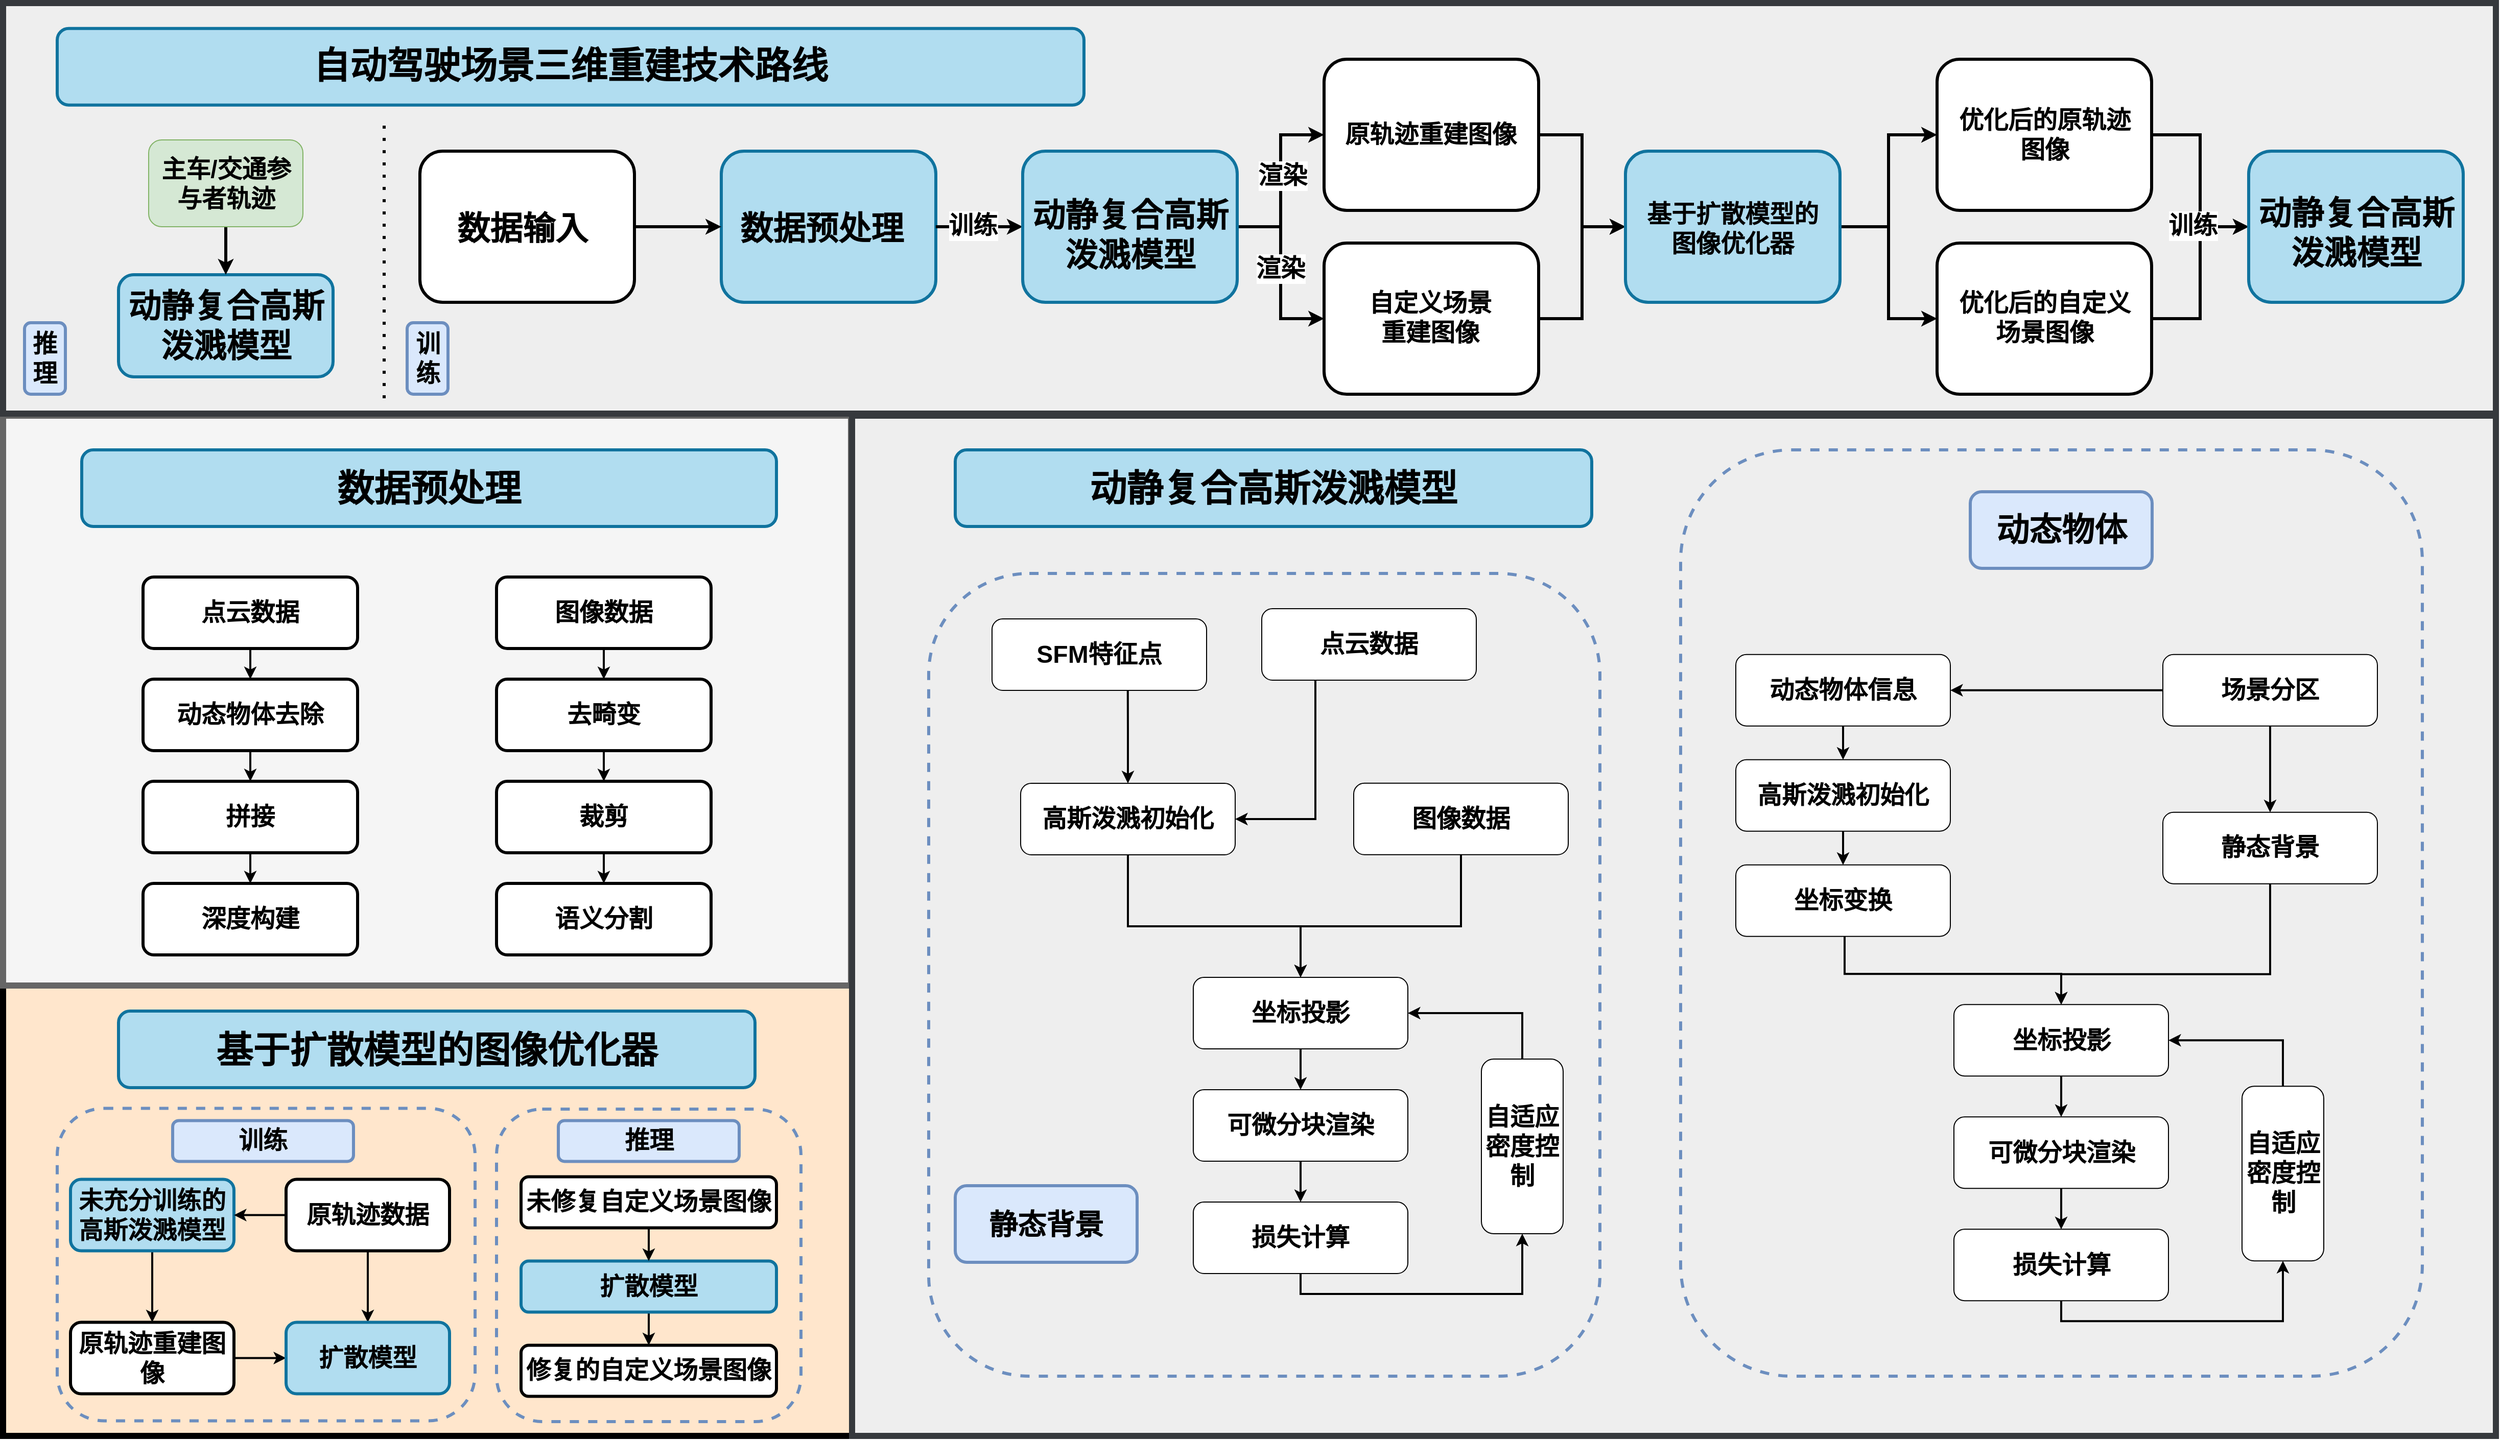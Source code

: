 <mxfile version="26.0.16">
  <diagram name="第 1 页" id="Xw6rSXqYWjJLBf-4GOQ9">
    <mxGraphModel dx="-92" dy="-880" grid="0" gridSize="10" guides="1" tooltips="1" connect="1" arrows="1" fold="1" page="0" pageScale="1" pageWidth="827" pageHeight="1169" math="0" shadow="0">
      <root>
        <mxCell id="0" />
        <mxCell id="1" parent="0" />
        <mxCell id="uPGUbWCWbxHXjb9-QN-7-1" value="" style="rounded=0;whiteSpace=wrap;html=1;strokeWidth=6;fillColor=#ffe6cc;strokeColor=#000000;" vertex="1" parent="1">
          <mxGeometry x="4168" y="4197" width="831" height="441" as="geometry" />
        </mxCell>
        <mxCell id="uPGUbWCWbxHXjb9-QN-7-2" value="" style="rounded=1;whiteSpace=wrap;html=1;dashed=1;strokeWidth=3;fillColor=none;strokeColor=#6c8ebf;" vertex="1" parent="1">
          <mxGeometry x="4651" y="4317.99" width="298" height="306" as="geometry" />
        </mxCell>
        <mxCell id="uPGUbWCWbxHXjb9-QN-7-3" value="" style="rounded=1;whiteSpace=wrap;html=1;dashed=1;strokeWidth=3;fillColor=none;strokeColor=#6c8ebf;" vertex="1" parent="1">
          <mxGeometry x="4221" y="4317.24" width="409" height="306" as="geometry" />
        </mxCell>
        <mxCell id="uPGUbWCWbxHXjb9-QN-7-4" value="" style="rounded=0;whiteSpace=wrap;html=1;strokeWidth=6;fillColor=#f5f5f5;fontColor=#333333;strokeColor=#666666;" vertex="1" parent="1">
          <mxGeometry x="4168" y="3639" width="830" height="558" as="geometry" />
        </mxCell>
        <mxCell id="uPGUbWCWbxHXjb9-QN-7-5" value="" style="rounded=0;whiteSpace=wrap;html=1;fillColor=#eeeeee;strokeColor=#36393d;strokeWidth=6;" vertex="1" parent="1">
          <mxGeometry x="4168" y="3235" width="2440" height="402" as="geometry" />
        </mxCell>
        <mxCell id="uPGUbWCWbxHXjb9-QN-7-6" value="" style="rounded=1;whiteSpace=wrap;html=1;strokeWidth=3;fillColor=#b1ddf0;strokeColor=#10739e;" vertex="1" parent="1">
          <mxGeometry x="4871" y="3380" width="210" height="148" as="geometry" />
        </mxCell>
        <mxCell id="uPGUbWCWbxHXjb9-QN-7-7" value="" style="rounded=0;whiteSpace=wrap;html=1;fillColor=#eeeeee;strokeColor=#36393d;strokeWidth=6;glass=0;shadow=0;" vertex="1" parent="1">
          <mxGeometry x="4999" y="3639" width="1609" height="999" as="geometry" />
        </mxCell>
        <mxCell id="uPGUbWCWbxHXjb9-QN-7-8" value="" style="rounded=1;whiteSpace=wrap;html=1;dashed=1;strokeWidth=3;fillColor=none;strokeColor=#6c8ebf;" vertex="1" parent="1">
          <mxGeometry x="5074" y="3793.5" width="657" height="786" as="geometry" />
        </mxCell>
        <mxCell id="uPGUbWCWbxHXjb9-QN-7-9" value="" style="rounded=1;whiteSpace=wrap;html=1;dashed=1;strokeWidth=3;fillColor=none;strokeColor=#6c8ebf;" vertex="1" parent="1">
          <mxGeometry x="5810" y="3672.5" width="726" height="907" as="geometry" />
        </mxCell>
        <mxCell id="uPGUbWCWbxHXjb9-QN-7-10" style="edgeStyle=orthogonalEdgeStyle;rounded=0;orthogonalLoop=1;jettySize=auto;html=1;exitX=0.5;exitY=1;exitDx=0;exitDy=0;entryX=0.5;entryY=0;entryDx=0;entryDy=0;strokeWidth=2;" edge="1" parent="1" source="uPGUbWCWbxHXjb9-QN-7-11" target="uPGUbWCWbxHXjb9-QN-7-13">
          <mxGeometry relative="1" as="geometry">
            <Array as="points">
              <mxPoint x="5269" y="4139" />
              <mxPoint x="5438" y="4139" />
            </Array>
          </mxGeometry>
        </mxCell>
        <mxCell id="uPGUbWCWbxHXjb9-QN-7-11" value="&lt;font style=&quot;font-size: 24px;&quot;&gt;&lt;b style=&quot;&quot;&gt;高斯泼溅初始化&lt;/b&gt;&lt;/font&gt;" style="rounded=1;whiteSpace=wrap;html=1;" vertex="1" parent="1">
          <mxGeometry x="5164" y="3999" width="210" height="70" as="geometry" />
        </mxCell>
        <mxCell id="uPGUbWCWbxHXjb9-QN-7-12" style="edgeStyle=orthogonalEdgeStyle;rounded=0;orthogonalLoop=1;jettySize=auto;html=1;exitX=0.5;exitY=1;exitDx=0;exitDy=0;entryX=0.5;entryY=0;entryDx=0;entryDy=0;strokeWidth=2;" edge="1" parent="1" source="uPGUbWCWbxHXjb9-QN-7-13" target="uPGUbWCWbxHXjb9-QN-7-15">
          <mxGeometry relative="1" as="geometry" />
        </mxCell>
        <mxCell id="uPGUbWCWbxHXjb9-QN-7-13" value="&lt;font style=&quot;font-size: 24px;&quot;&gt;&lt;b style=&quot;&quot;&gt;坐标投影&lt;/b&gt;&lt;/font&gt;" style="rounded=1;whiteSpace=wrap;html=1;" vertex="1" parent="1">
          <mxGeometry x="5333" y="4189" width="210" height="70" as="geometry" />
        </mxCell>
        <mxCell id="uPGUbWCWbxHXjb9-QN-7-14" style="edgeStyle=orthogonalEdgeStyle;rounded=0;orthogonalLoop=1;jettySize=auto;html=1;exitX=0.5;exitY=1;exitDx=0;exitDy=0;entryX=0.5;entryY=0;entryDx=0;entryDy=0;strokeWidth=2;" edge="1" parent="1" source="uPGUbWCWbxHXjb9-QN-7-15" target="uPGUbWCWbxHXjb9-QN-7-17">
          <mxGeometry relative="1" as="geometry" />
        </mxCell>
        <mxCell id="uPGUbWCWbxHXjb9-QN-7-15" value="&lt;font style=&quot;font-size: 24px;&quot;&gt;&lt;b style=&quot;&quot;&gt;可微分块渲染&lt;/b&gt;&lt;/font&gt;" style="rounded=1;whiteSpace=wrap;html=1;" vertex="1" parent="1">
          <mxGeometry x="5333" y="4299" width="210" height="70" as="geometry" />
        </mxCell>
        <mxCell id="uPGUbWCWbxHXjb9-QN-7-16" style="edgeStyle=orthogonalEdgeStyle;rounded=0;orthogonalLoop=1;jettySize=auto;html=1;exitX=0.5;exitY=1;exitDx=0;exitDy=0;entryX=0.5;entryY=1;entryDx=0;entryDy=0;strokeWidth=2;" edge="1" parent="1" source="uPGUbWCWbxHXjb9-QN-7-17" target="uPGUbWCWbxHXjb9-QN-7-19">
          <mxGeometry relative="1" as="geometry" />
        </mxCell>
        <mxCell id="uPGUbWCWbxHXjb9-QN-7-17" value="&lt;font style=&quot;font-size: 24px;&quot;&gt;&lt;b style=&quot;&quot;&gt;损失计算&lt;/b&gt;&lt;/font&gt;" style="rounded=1;whiteSpace=wrap;html=1;" vertex="1" parent="1">
          <mxGeometry x="5333" y="4409" width="210" height="70" as="geometry" />
        </mxCell>
        <mxCell id="uPGUbWCWbxHXjb9-QN-7-18" style="edgeStyle=orthogonalEdgeStyle;rounded=0;orthogonalLoop=1;jettySize=auto;html=1;exitX=0.5;exitY=0;exitDx=0;exitDy=0;entryX=1;entryY=0.5;entryDx=0;entryDy=0;strokeWidth=2;" edge="1" parent="1" source="uPGUbWCWbxHXjb9-QN-7-19" target="uPGUbWCWbxHXjb9-QN-7-13">
          <mxGeometry relative="1" as="geometry" />
        </mxCell>
        <mxCell id="uPGUbWCWbxHXjb9-QN-7-19" value="&lt;font style=&quot;font-size: 24px;&quot;&gt;&lt;b style=&quot;&quot;&gt;自适应密度控制&lt;/b&gt;&lt;/font&gt;" style="rounded=1;whiteSpace=wrap;html=1;" vertex="1" parent="1">
          <mxGeometry x="5615" y="4269" width="80" height="171" as="geometry" />
        </mxCell>
        <mxCell id="uPGUbWCWbxHXjb9-QN-7-20" style="edgeStyle=orthogonalEdgeStyle;rounded=0;orthogonalLoop=1;jettySize=auto;html=1;exitX=0.5;exitY=0;exitDx=0;exitDy=0;entryX=0.466;entryY=0.999;entryDx=0;entryDy=0;entryPerimeter=0;startArrow=classic;startFill=1;endArrow=none;endFill=0;strokeWidth=2;" edge="1" parent="1" source="uPGUbWCWbxHXjb9-QN-7-11">
          <mxGeometry relative="1" as="geometry">
            <mxPoint x="5268.848" y="3892.826" as="targetPoint" />
          </mxGeometry>
        </mxCell>
        <mxCell id="uPGUbWCWbxHXjb9-QN-7-21" style="edgeStyle=orthogonalEdgeStyle;rounded=0;orthogonalLoop=1;jettySize=auto;html=1;entryX=0.5;entryY=0;entryDx=0;entryDy=0;strokeWidth=2;exitX=0.5;exitY=1;exitDx=0;exitDy=0;" edge="1" parent="1" source="uPGUbWCWbxHXjb9-QN-7-79" target="uPGUbWCWbxHXjb9-QN-7-27">
          <mxGeometry relative="1" as="geometry">
            <mxPoint x="6377.5" y="4128.41" as="sourcePoint" />
            <Array as="points">
              <mxPoint x="6387" y="4185.86" />
              <mxPoint x="6182" y="4185.86" />
            </Array>
          </mxGeometry>
        </mxCell>
        <mxCell id="uPGUbWCWbxHXjb9-QN-7-22" style="edgeStyle=orthogonalEdgeStyle;rounded=0;orthogonalLoop=1;jettySize=auto;html=1;exitX=0.5;exitY=1;exitDx=0;exitDy=0;entryX=0.5;entryY=0;entryDx=0;entryDy=0;strokeWidth=2;" edge="1" parent="1" source="uPGUbWCWbxHXjb9-QN-7-23" target="uPGUbWCWbxHXjb9-QN-7-25">
          <mxGeometry relative="1" as="geometry" />
        </mxCell>
        <mxCell id="uPGUbWCWbxHXjb9-QN-7-23" value="&lt;font style=&quot;font-size: 24px;&quot;&gt;&lt;b style=&quot;&quot;&gt;高斯泼溅初始化&lt;/b&gt;&lt;/font&gt;" style="rounded=1;whiteSpace=wrap;html=1;" vertex="1" parent="1">
          <mxGeometry x="5864" y="3975.86" width="210" height="70" as="geometry" />
        </mxCell>
        <mxCell id="uPGUbWCWbxHXjb9-QN-7-24" style="edgeStyle=orthogonalEdgeStyle;rounded=0;orthogonalLoop=1;jettySize=auto;html=1;entryX=0.5;entryY=0;entryDx=0;entryDy=0;strokeWidth=2;" edge="1" parent="1" source="uPGUbWCWbxHXjb9-QN-7-25" target="uPGUbWCWbxHXjb9-QN-7-27">
          <mxGeometry relative="1" as="geometry">
            <Array as="points">
              <mxPoint x="5970.5" y="4185.61" />
              <mxPoint x="6182.5" y="4185.61" />
            </Array>
          </mxGeometry>
        </mxCell>
        <mxCell id="uPGUbWCWbxHXjb9-QN-7-25" value="&lt;font style=&quot;font-size: 24px;&quot;&gt;&lt;b style=&quot;&quot;&gt;坐标变换&lt;/b&gt;&lt;/font&gt;" style="rounded=1;whiteSpace=wrap;html=1;" vertex="1" parent="1">
          <mxGeometry x="5864" y="4078.86" width="210" height="70" as="geometry" />
        </mxCell>
        <mxCell id="uPGUbWCWbxHXjb9-QN-7-26" style="edgeStyle=orthogonalEdgeStyle;rounded=0;orthogonalLoop=1;jettySize=auto;html=1;exitX=0.5;exitY=1;exitDx=0;exitDy=0;entryX=0.5;entryY=0;entryDx=0;entryDy=0;strokeWidth=2;" edge="1" parent="1" source="uPGUbWCWbxHXjb9-QN-7-27" target="uPGUbWCWbxHXjb9-QN-7-29">
          <mxGeometry relative="1" as="geometry" />
        </mxCell>
        <mxCell id="uPGUbWCWbxHXjb9-QN-7-27" value="&lt;font style=&quot;font-size: 24px;&quot;&gt;&lt;b style=&quot;&quot;&gt;坐标投影&lt;/b&gt;&lt;/font&gt;" style="rounded=1;whiteSpace=wrap;html=1;" vertex="1" parent="1">
          <mxGeometry x="6077.5" y="4215.61" width="210" height="70" as="geometry" />
        </mxCell>
        <mxCell id="uPGUbWCWbxHXjb9-QN-7-28" style="edgeStyle=orthogonalEdgeStyle;rounded=0;orthogonalLoop=1;jettySize=auto;html=1;exitX=0.5;exitY=1;exitDx=0;exitDy=0;entryX=0.5;entryY=0;entryDx=0;entryDy=0;strokeWidth=2;" edge="1" parent="1" source="uPGUbWCWbxHXjb9-QN-7-29" target="uPGUbWCWbxHXjb9-QN-7-31">
          <mxGeometry relative="1" as="geometry" />
        </mxCell>
        <mxCell id="uPGUbWCWbxHXjb9-QN-7-29" value="&lt;font style=&quot;font-size: 24px;&quot;&gt;&lt;b style=&quot;&quot;&gt;可微分块渲染&lt;/b&gt;&lt;/font&gt;" style="rounded=1;whiteSpace=wrap;html=1;" vertex="1" parent="1">
          <mxGeometry x="6077.5" y="4325.61" width="210" height="70" as="geometry" />
        </mxCell>
        <mxCell id="uPGUbWCWbxHXjb9-QN-7-30" style="edgeStyle=orthogonalEdgeStyle;rounded=0;orthogonalLoop=1;jettySize=auto;html=1;exitX=0.5;exitY=1;exitDx=0;exitDy=0;entryX=0.5;entryY=1;entryDx=0;entryDy=0;strokeWidth=2;" edge="1" parent="1" source="uPGUbWCWbxHXjb9-QN-7-31" target="uPGUbWCWbxHXjb9-QN-7-33">
          <mxGeometry relative="1" as="geometry" />
        </mxCell>
        <mxCell id="uPGUbWCWbxHXjb9-QN-7-31" value="&lt;font style=&quot;font-size: 24px;&quot;&gt;&lt;b style=&quot;&quot;&gt;损失计算&lt;/b&gt;&lt;/font&gt;" style="rounded=1;whiteSpace=wrap;html=1;" vertex="1" parent="1">
          <mxGeometry x="6077.5" y="4435.61" width="210" height="70" as="geometry" />
        </mxCell>
        <mxCell id="uPGUbWCWbxHXjb9-QN-7-32" style="edgeStyle=orthogonalEdgeStyle;rounded=0;orthogonalLoop=1;jettySize=auto;html=1;exitX=0.5;exitY=0;exitDx=0;exitDy=0;entryX=1;entryY=0.5;entryDx=0;entryDy=0;strokeWidth=2;" edge="1" parent="1" source="uPGUbWCWbxHXjb9-QN-7-33" target="uPGUbWCWbxHXjb9-QN-7-27">
          <mxGeometry relative="1" as="geometry" />
        </mxCell>
        <mxCell id="uPGUbWCWbxHXjb9-QN-7-33" value="&lt;font style=&quot;font-size: 24px;&quot;&gt;&lt;b style=&quot;&quot;&gt;自适应密度控制&lt;/b&gt;&lt;/font&gt;" style="rounded=1;whiteSpace=wrap;html=1;" vertex="1" parent="1">
          <mxGeometry x="6359.5" y="4295.61" width="80" height="171" as="geometry" />
        </mxCell>
        <mxCell id="uPGUbWCWbxHXjb9-QN-7-34" value="&lt;font style=&quot;font-size: 32px;&quot;&gt;&lt;b style=&quot;&quot;&gt;动态物体&lt;/b&gt;&lt;/font&gt;" style="text;html=1;align=center;verticalAlign=middle;whiteSpace=wrap;rounded=1;fillColor=#dae8fc;strokeColor=#6c8ebf;strokeWidth=3;" vertex="1" parent="1">
          <mxGeometry x="6093.5" y="3713.5" width="178" height="75" as="geometry" />
        </mxCell>
        <mxCell id="uPGUbWCWbxHXjb9-QN-7-35" value="&lt;b&gt;&lt;font style=&quot;font-size: 36px;&quot;&gt;动静复合高斯泼溅模型&lt;/font&gt;&lt;/b&gt;" style="text;html=1;align=center;verticalAlign=middle;whiteSpace=wrap;rounded=1;fillColor=#b1ddf0;strokeColor=#10739e;strokeWidth=3;" vertex="1" parent="1">
          <mxGeometry x="5100" y="3672.5" width="623" height="75" as="geometry" />
        </mxCell>
        <mxCell id="uPGUbWCWbxHXjb9-QN-7-36" style="edgeStyle=orthogonalEdgeStyle;rounded=0;orthogonalLoop=1;jettySize=auto;html=1;exitX=1;exitY=0.5;exitDx=0;exitDy=0;entryX=0;entryY=0.5;entryDx=0;entryDy=0;strokeWidth=3;fillColor=#b0e3e6;strokeColor=#000000;" edge="1" parent="1" source="uPGUbWCWbxHXjb9-QN-7-6" target="uPGUbWCWbxHXjb9-QN-7-42">
          <mxGeometry relative="1" as="geometry" />
        </mxCell>
        <mxCell id="uPGUbWCWbxHXjb9-QN-7-37" value="训练" style="edgeLabel;html=1;align=center;verticalAlign=middle;resizable=0;points=[];fontSize=24;fontStyle=1" vertex="1" connectable="0" parent="uPGUbWCWbxHXjb9-QN-7-36">
          <mxGeometry x="-0.165" y="1" relative="1" as="geometry">
            <mxPoint as="offset" />
          </mxGeometry>
        </mxCell>
        <mxCell id="uPGUbWCWbxHXjb9-QN-7-38" style="edgeStyle=orthogonalEdgeStyle;rounded=0;orthogonalLoop=1;jettySize=auto;html=1;exitX=1;exitY=0.5;exitDx=0;exitDy=0;entryX=0;entryY=0.5;entryDx=0;entryDy=0;fillColor=#f8cecc;strokeColor=#000000;strokeWidth=3;" edge="1" parent="1" source="uPGUbWCWbxHXjb9-QN-7-42" target="uPGUbWCWbxHXjb9-QN-7-44">
          <mxGeometry relative="1" as="geometry" />
        </mxCell>
        <mxCell id="uPGUbWCWbxHXjb9-QN-7-39" value="渲染" style="edgeLabel;html=1;align=center;verticalAlign=middle;resizable=0;points=[];fontStyle=1;fontSize=24;" vertex="1" connectable="0" parent="uPGUbWCWbxHXjb9-QN-7-38">
          <mxGeometry x="0.046" y="-1" relative="1" as="geometry">
            <mxPoint y="-1" as="offset" />
          </mxGeometry>
        </mxCell>
        <mxCell id="uPGUbWCWbxHXjb9-QN-7-40" style="edgeStyle=orthogonalEdgeStyle;rounded=0;orthogonalLoop=1;jettySize=auto;html=1;exitX=1;exitY=0.5;exitDx=0;exitDy=0;entryX=0;entryY=0.5;entryDx=0;entryDy=0;strokeWidth=3;fillColor=#f8cecc;strokeColor=#000000;" edge="1" parent="1" source="uPGUbWCWbxHXjb9-QN-7-42" target="uPGUbWCWbxHXjb9-QN-7-46">
          <mxGeometry relative="1" as="geometry" />
        </mxCell>
        <mxCell id="uPGUbWCWbxHXjb9-QN-7-41" value="&lt;b&gt;&lt;font style=&quot;font-size: 24px;&quot;&gt;渲染&lt;/font&gt;&lt;/b&gt;" style="edgeLabel;html=1;align=center;verticalAlign=middle;resizable=0;points=[];" vertex="1" connectable="0" parent="uPGUbWCWbxHXjb9-QN-7-40">
          <mxGeometry x="-0.049" y="-1" relative="1" as="geometry">
            <mxPoint as="offset" />
          </mxGeometry>
        </mxCell>
        <mxCell id="uPGUbWCWbxHXjb9-QN-7-42" value="" style="rounded=1;whiteSpace=wrap;html=1;strokeWidth=3;fillColor=#b1ddf0;strokeColor=#10739e;" vertex="1" parent="1">
          <mxGeometry x="5166" y="3380" width="210" height="148" as="geometry" />
        </mxCell>
        <mxCell id="uPGUbWCWbxHXjb9-QN-7-43" style="edgeStyle=orthogonalEdgeStyle;rounded=0;orthogonalLoop=1;jettySize=auto;html=1;exitX=1;exitY=0.5;exitDx=0;exitDy=0;entryX=0;entryY=0.5;entryDx=0;entryDy=0;strokeWidth=3;fillColor=#e1d5e7;strokeColor=#000000;" edge="1" parent="1" source="uPGUbWCWbxHXjb9-QN-7-44" target="uPGUbWCWbxHXjb9-QN-7-49">
          <mxGeometry relative="1" as="geometry" />
        </mxCell>
        <mxCell id="uPGUbWCWbxHXjb9-QN-7-44" value="" style="rounded=1;whiteSpace=wrap;html=1;strokeWidth=3;" vertex="1" parent="1">
          <mxGeometry x="5461" y="3290" width="210" height="148" as="geometry" />
        </mxCell>
        <mxCell id="uPGUbWCWbxHXjb9-QN-7-45" style="edgeStyle=orthogonalEdgeStyle;rounded=0;orthogonalLoop=1;jettySize=auto;html=1;exitX=1;exitY=0.5;exitDx=0;exitDy=0;entryX=0;entryY=0.5;entryDx=0;entryDy=0;strokeWidth=3;fillColor=#e1d5e7;strokeColor=#000000;" edge="1" parent="1" source="uPGUbWCWbxHXjb9-QN-7-46" target="uPGUbWCWbxHXjb9-QN-7-49">
          <mxGeometry relative="1" as="geometry" />
        </mxCell>
        <mxCell id="uPGUbWCWbxHXjb9-QN-7-46" value="" style="rounded=1;whiteSpace=wrap;html=1;strokeWidth=3;" vertex="1" parent="1">
          <mxGeometry x="5461" y="3470" width="210" height="148" as="geometry" />
        </mxCell>
        <mxCell id="uPGUbWCWbxHXjb9-QN-7-47" style="edgeStyle=orthogonalEdgeStyle;rounded=0;orthogonalLoop=1;jettySize=auto;html=1;exitX=1;exitY=0.5;exitDx=0;exitDy=0;entryX=0;entryY=0.5;entryDx=0;entryDy=0;strokeWidth=3;fillColor=#e1d5e7;strokeColor=#000000;" edge="1" parent="1" source="uPGUbWCWbxHXjb9-QN-7-49" target="uPGUbWCWbxHXjb9-QN-7-51">
          <mxGeometry relative="1" as="geometry" />
        </mxCell>
        <mxCell id="uPGUbWCWbxHXjb9-QN-7-48" style="edgeStyle=orthogonalEdgeStyle;rounded=0;orthogonalLoop=1;jettySize=auto;html=1;exitX=1;exitY=0.5;exitDx=0;exitDy=0;entryX=0;entryY=0.5;entryDx=0;entryDy=0;fillColor=#e1d5e7;strokeColor=#000000;strokeWidth=3;" edge="1" parent="1" source="uPGUbWCWbxHXjb9-QN-7-49" target="uPGUbWCWbxHXjb9-QN-7-54">
          <mxGeometry relative="1" as="geometry" />
        </mxCell>
        <mxCell id="uPGUbWCWbxHXjb9-QN-7-49" value="" style="rounded=1;whiteSpace=wrap;html=1;strokeWidth=3;fillColor=#b1ddf0;strokeColor=#10739e;" vertex="1" parent="1">
          <mxGeometry x="5756" y="3380" width="210" height="148" as="geometry" />
        </mxCell>
        <mxCell id="uPGUbWCWbxHXjb9-QN-7-50" style="edgeStyle=orthogonalEdgeStyle;rounded=0;orthogonalLoop=1;jettySize=auto;html=1;exitX=1;exitY=0.5;exitDx=0;exitDy=0;entryX=0;entryY=0.5;entryDx=0;entryDy=0;fillColor=#b0e3e6;strokeColor=#000000;strokeWidth=3;" edge="1" parent="1" source="uPGUbWCWbxHXjb9-QN-7-51" target="uPGUbWCWbxHXjb9-QN-7-55">
          <mxGeometry relative="1" as="geometry" />
        </mxCell>
        <mxCell id="uPGUbWCWbxHXjb9-QN-7-51" value="" style="rounded=1;whiteSpace=wrap;html=1;strokeWidth=3;" vertex="1" parent="1">
          <mxGeometry x="6061" y="3290" width="210" height="148" as="geometry" />
        </mxCell>
        <mxCell id="uPGUbWCWbxHXjb9-QN-7-52" style="edgeStyle=orthogonalEdgeStyle;rounded=0;orthogonalLoop=1;jettySize=auto;html=1;exitX=1;exitY=0.5;exitDx=0;exitDy=0;entryX=0;entryY=0.5;entryDx=0;entryDy=0;strokeWidth=3;fillColor=#b0e3e6;strokeColor=#000000;" edge="1" parent="1" source="uPGUbWCWbxHXjb9-QN-7-54" target="uPGUbWCWbxHXjb9-QN-7-55">
          <mxGeometry relative="1" as="geometry" />
        </mxCell>
        <mxCell id="uPGUbWCWbxHXjb9-QN-7-53" value="&lt;b&gt;训练&lt;/b&gt;" style="edgeLabel;html=1;align=center;verticalAlign=middle;resizable=0;points=[];fontSize=24;" vertex="1" connectable="0" parent="uPGUbWCWbxHXjb9-QN-7-52">
          <mxGeometry x="0.619" relative="1" as="geometry">
            <mxPoint x="-20" y="-1" as="offset" />
          </mxGeometry>
        </mxCell>
        <mxCell id="uPGUbWCWbxHXjb9-QN-7-54" value="" style="rounded=1;whiteSpace=wrap;html=1;strokeWidth=3;" vertex="1" parent="1">
          <mxGeometry x="6061" y="3470" width="210" height="148" as="geometry" />
        </mxCell>
        <mxCell id="uPGUbWCWbxHXjb9-QN-7-55" value="" style="rounded=1;whiteSpace=wrap;html=1;strokeWidth=3;fillColor=#b1ddf0;strokeColor=#10739e;" vertex="1" parent="1">
          <mxGeometry x="6366" y="3380" width="210" height="148" as="geometry" />
        </mxCell>
        <mxCell id="uPGUbWCWbxHXjb9-QN-7-56" value="&lt;font style=&quot;font-size: 32px;&quot;&gt;&lt;b style=&quot;&quot;&gt;数据预处理&lt;/b&gt;&lt;/font&gt;" style="text;html=1;align=center;verticalAlign=middle;whiteSpace=wrap;rounded=0;" vertex="1" parent="1">
          <mxGeometry x="4870" y="3441" width="199" height="30" as="geometry" />
        </mxCell>
        <mxCell id="uPGUbWCWbxHXjb9-QN-7-57" value="&lt;b style=&quot;&quot;&gt;&lt;font style=&quot;font-size: 32px;&quot;&gt;动静复合高斯泼溅模型&lt;/font&gt;&lt;/b&gt;" style="text;html=1;align=center;verticalAlign=middle;whiteSpace=wrap;rounded=0;" vertex="1" parent="1">
          <mxGeometry x="5171.5" y="3447" width="199" height="30" as="geometry" />
        </mxCell>
        <mxCell id="uPGUbWCWbxHXjb9-QN-7-58" value="&lt;font style=&quot;font-size: 24px;&quot;&gt;&lt;b&gt;原轨迹重建图像&lt;/b&gt;&lt;/font&gt;" style="text;html=1;align=center;verticalAlign=middle;whiteSpace=wrap;rounded=0;" vertex="1" parent="1">
          <mxGeometry x="5466" y="3349" width="199" height="30" as="geometry" />
        </mxCell>
        <mxCell id="uPGUbWCWbxHXjb9-QN-7-59" value="&lt;font style=&quot;font-size: 24px;&quot;&gt;&lt;b&gt;自定义场景重建图像&lt;/b&gt;&lt;/font&gt;" style="text;html=1;align=center;verticalAlign=middle;whiteSpace=wrap;rounded=0;" vertex="1" parent="1">
          <mxGeometry x="5494" y="3528" width="141.5" height="30" as="geometry" />
        </mxCell>
        <mxCell id="uPGUbWCWbxHXjb9-QN-7-60" value="&lt;span style=&quot;font-size: 24px;&quot;&gt;&lt;b&gt;基于扩散模型的图像优化器&lt;/b&gt;&lt;/span&gt;" style="text;html=1;align=center;verticalAlign=middle;whiteSpace=wrap;rounded=0;" vertex="1" parent="1">
          <mxGeometry x="5767" y="3441" width="188" height="30" as="geometry" />
        </mxCell>
        <mxCell id="uPGUbWCWbxHXjb9-QN-7-61" value="&lt;font style=&quot;font-size: 24px;&quot;&gt;&lt;b&gt;优化后的原轨迹图像&lt;/b&gt;&lt;/font&gt;" style="text;html=1;align=center;verticalAlign=middle;whiteSpace=wrap;rounded=0;" vertex="1" parent="1">
          <mxGeometry x="6070.75" y="3349" width="190.5" height="30" as="geometry" />
        </mxCell>
        <mxCell id="uPGUbWCWbxHXjb9-QN-7-62" value="&lt;font style=&quot;font-size: 24px;&quot;&gt;&lt;b&gt;优化后的自定义场景图像&lt;/b&gt;&lt;/font&gt;" style="text;html=1;align=center;verticalAlign=middle;whiteSpace=wrap;rounded=0;" vertex="1" parent="1">
          <mxGeometry x="6075.5" y="3528" width="181" height="30" as="geometry" />
        </mxCell>
        <mxCell id="uPGUbWCWbxHXjb9-QN-7-63" value="&lt;b&gt;&lt;font style=&quot;font-size: 32px;&quot;&gt;动静复合高斯泼溅模型&lt;/font&gt;&lt;/b&gt;" style="text;html=1;align=center;verticalAlign=middle;whiteSpace=wrap;rounded=0;" vertex="1" parent="1">
          <mxGeometry x="6371.5" y="3445" width="199" height="30" as="geometry" />
        </mxCell>
        <mxCell id="uPGUbWCWbxHXjb9-QN-7-64" value="&lt;font style=&quot;font-size: 36px;&quot;&gt;&lt;span style=&quot;font-family: &amp;quot;lucida Grande&amp;quot;, Verdana; text-align: start;&quot;&gt;&lt;font style=&quot;&quot;&gt;&lt;b style=&quot;&quot;&gt;自动驾驶场景三维重建&lt;/b&gt;&lt;/font&gt;&lt;/span&gt;&lt;b style=&quot;&quot;&gt;技术路线&lt;/b&gt;&lt;/font&gt;" style="text;html=1;align=center;verticalAlign=middle;whiteSpace=wrap;rounded=1;fillColor=#b1ddf0;strokeColor=#10739e;strokeWidth=3;" vertex="1" parent="1">
          <mxGeometry x="4221" y="3259.85" width="1005" height="75" as="geometry" />
        </mxCell>
        <mxCell id="uPGUbWCWbxHXjb9-QN-7-65" style="edgeStyle=orthogonalEdgeStyle;rounded=0;orthogonalLoop=1;jettySize=auto;html=1;exitX=1;exitY=0.5;exitDx=0;exitDy=0;entryX=0;entryY=0.5;entryDx=0;entryDy=0;strokeWidth=3;" edge="1" parent="1" source="uPGUbWCWbxHXjb9-QN-7-66" target="uPGUbWCWbxHXjb9-QN-7-6">
          <mxGeometry relative="1" as="geometry" />
        </mxCell>
        <mxCell id="uPGUbWCWbxHXjb9-QN-7-66" value="" style="rounded=1;whiteSpace=wrap;html=1;strokeWidth=3;" vertex="1" parent="1">
          <mxGeometry x="4576" y="3380" width="210" height="148" as="geometry" />
        </mxCell>
        <mxCell id="uPGUbWCWbxHXjb9-QN-7-67" value="&lt;font style=&quot;font-size: 32px;&quot;&gt;&lt;b style=&quot;&quot;&gt;数据输入&lt;/b&gt;&lt;/font&gt;" style="text;html=1;align=center;verticalAlign=middle;whiteSpace=wrap;rounded=0;" vertex="1" parent="1">
          <mxGeometry x="4576.5" y="3441" width="199" height="30" as="geometry" />
        </mxCell>
        <mxCell id="uPGUbWCWbxHXjb9-QN-7-68" value="&lt;font style=&quot;font-size: 28px;&quot;&gt;&lt;b style=&quot;&quot;&gt;静态背景&lt;/b&gt;&lt;/font&gt;" style="text;html=1;align=center;verticalAlign=middle;whiteSpace=wrap;rounded=1;fillColor=#dae8fc;strokeColor=#6c8ebf;strokeWidth=3;" vertex="1" parent="1">
          <mxGeometry x="5100" y="4393" width="178" height="75" as="geometry" />
        </mxCell>
        <mxCell id="uPGUbWCWbxHXjb9-QN-7-69" value="&lt;b style=&quot;&quot;&gt;&lt;font style=&quot;font-size: 24px;&quot;&gt;SFM特征点&lt;/font&gt;&lt;/b&gt;" style="rounded=1;whiteSpace=wrap;html=1;" vertex="1" parent="1">
          <mxGeometry x="5136" y="3838" width="210" height="70" as="geometry" />
        </mxCell>
        <mxCell id="uPGUbWCWbxHXjb9-QN-7-70" style="edgeStyle=orthogonalEdgeStyle;rounded=0;orthogonalLoop=1;jettySize=auto;html=1;exitX=0.25;exitY=1;exitDx=0;exitDy=0;entryX=1;entryY=0.5;entryDx=0;entryDy=0;strokeWidth=2;" edge="1" parent="1" source="uPGUbWCWbxHXjb9-QN-7-71" target="uPGUbWCWbxHXjb9-QN-7-11">
          <mxGeometry relative="1" as="geometry" />
        </mxCell>
        <mxCell id="uPGUbWCWbxHXjb9-QN-7-71" value="&lt;font style=&quot;font-size: 24px;&quot;&gt;&lt;b style=&quot;&quot;&gt;点云数据&lt;/b&gt;&lt;/font&gt;" style="rounded=1;whiteSpace=wrap;html=1;" vertex="1" parent="1">
          <mxGeometry x="5400" y="3828" width="210" height="70" as="geometry" />
        </mxCell>
        <mxCell id="uPGUbWCWbxHXjb9-QN-7-72" style="edgeStyle=orthogonalEdgeStyle;rounded=0;orthogonalLoop=1;jettySize=auto;html=1;exitX=0.5;exitY=1;exitDx=0;exitDy=0;entryX=0.5;entryY=0;entryDx=0;entryDy=0;strokeWidth=2;" edge="1" parent="1" source="uPGUbWCWbxHXjb9-QN-7-73" target="uPGUbWCWbxHXjb9-QN-7-13">
          <mxGeometry relative="1" as="geometry">
            <Array as="points">
              <mxPoint x="5595" y="4139" />
              <mxPoint x="5438" y="4139" />
            </Array>
          </mxGeometry>
        </mxCell>
        <mxCell id="uPGUbWCWbxHXjb9-QN-7-73" value="&lt;font style=&quot;font-size: 24px;&quot;&gt;&lt;b style=&quot;&quot;&gt;图像数据&lt;/b&gt;&lt;/font&gt;" style="rounded=1;whiteSpace=wrap;html=1;" vertex="1" parent="1">
          <mxGeometry x="5490" y="3998.9" width="210" height="70" as="geometry" />
        </mxCell>
        <mxCell id="uPGUbWCWbxHXjb9-QN-7-74" style="edgeStyle=orthogonalEdgeStyle;rounded=0;orthogonalLoop=1;jettySize=auto;html=1;exitX=0.5;exitY=1;exitDx=0;exitDy=0;entryX=0.5;entryY=0;entryDx=0;entryDy=0;strokeWidth=2;" edge="1" parent="1" source="uPGUbWCWbxHXjb9-QN-7-75" target="uPGUbWCWbxHXjb9-QN-7-23">
          <mxGeometry relative="1" as="geometry" />
        </mxCell>
        <mxCell id="uPGUbWCWbxHXjb9-QN-7-75" value="&lt;font style=&quot;font-size: 24px;&quot;&gt;&lt;b style=&quot;&quot;&gt;动态物体信息&lt;/b&gt;&lt;/font&gt;" style="rounded=1;whiteSpace=wrap;html=1;" vertex="1" parent="1">
          <mxGeometry x="5864" y="3872.86" width="210" height="70" as="geometry" />
        </mxCell>
        <mxCell id="uPGUbWCWbxHXjb9-QN-7-76" style="edgeStyle=orthogonalEdgeStyle;rounded=0;orthogonalLoop=1;jettySize=auto;html=1;exitX=0.5;exitY=1;exitDx=0;exitDy=0;entryX=0.5;entryY=0;entryDx=0;entryDy=0;strokeWidth=2;" edge="1" parent="1" source="uPGUbWCWbxHXjb9-QN-7-78" target="uPGUbWCWbxHXjb9-QN-7-79">
          <mxGeometry relative="1" as="geometry" />
        </mxCell>
        <mxCell id="uPGUbWCWbxHXjb9-QN-7-77" style="edgeStyle=orthogonalEdgeStyle;rounded=0;orthogonalLoop=1;jettySize=auto;html=1;exitX=0;exitY=0.5;exitDx=0;exitDy=0;entryX=1;entryY=0.5;entryDx=0;entryDy=0;strokeWidth=2;" edge="1" parent="1" source="uPGUbWCWbxHXjb9-QN-7-78" target="uPGUbWCWbxHXjb9-QN-7-75">
          <mxGeometry relative="1" as="geometry" />
        </mxCell>
        <mxCell id="uPGUbWCWbxHXjb9-QN-7-78" value="&lt;font style=&quot;font-size: 24px;&quot;&gt;&lt;b style=&quot;&quot;&gt;场景分区&lt;/b&gt;&lt;/font&gt;" style="rounded=1;whiteSpace=wrap;html=1;" vertex="1" parent="1">
          <mxGeometry x="6282" y="3872.86" width="210" height="70" as="geometry" />
        </mxCell>
        <mxCell id="uPGUbWCWbxHXjb9-QN-7-79" value="&lt;font style=&quot;font-size: 24px;&quot;&gt;&lt;b style=&quot;&quot;&gt;静态背景&lt;/b&gt;&lt;/font&gt;" style="rounded=1;whiteSpace=wrap;html=1;" vertex="1" parent="1">
          <mxGeometry x="6282" y="4027.36" width="210" height="70" as="geometry" />
        </mxCell>
        <mxCell id="uPGUbWCWbxHXjb9-QN-7-80" value="&lt;b&gt;&lt;font style=&quot;font-size: 36px;&quot;&gt;数据预处理&lt;/font&gt;&lt;/b&gt;" style="text;html=1;align=center;verticalAlign=middle;whiteSpace=wrap;rounded=1;fillColor=#b1ddf0;strokeColor=#10739e;strokeWidth=3;" vertex="1" parent="1">
          <mxGeometry x="4245" y="3672.5" width="680" height="75" as="geometry" />
        </mxCell>
        <mxCell id="uPGUbWCWbxHXjb9-QN-7-81" style="edgeStyle=orthogonalEdgeStyle;rounded=0;orthogonalLoop=1;jettySize=auto;html=1;exitX=0.5;exitY=1;exitDx=0;exitDy=0;entryX=0.5;entryY=0;entryDx=0;entryDy=0;strokeWidth=2;" edge="1" parent="1" source="uPGUbWCWbxHXjb9-QN-7-82" target="uPGUbWCWbxHXjb9-QN-7-86">
          <mxGeometry relative="1" as="geometry" />
        </mxCell>
        <mxCell id="uPGUbWCWbxHXjb9-QN-7-82" value="&lt;font style=&quot;font-size: 24px;&quot;&gt;&lt;b style=&quot;&quot;&gt;点云数据&lt;/b&gt;&lt;/font&gt;" style="rounded=1;whiteSpace=wrap;html=1;strokeWidth=3;" vertex="1" parent="1">
          <mxGeometry x="4305" y="3797" width="210" height="70" as="geometry" />
        </mxCell>
        <mxCell id="uPGUbWCWbxHXjb9-QN-7-83" style="edgeStyle=orthogonalEdgeStyle;rounded=0;orthogonalLoop=1;jettySize=auto;html=1;exitX=0.5;exitY=1;exitDx=0;exitDy=0;entryX=0.5;entryY=0;entryDx=0;entryDy=0;strokeWidth=2;" edge="1" parent="1" source="uPGUbWCWbxHXjb9-QN-7-84" target="uPGUbWCWbxHXjb9-QN-7-91">
          <mxGeometry relative="1" as="geometry" />
        </mxCell>
        <mxCell id="uPGUbWCWbxHXjb9-QN-7-84" value="&lt;font style=&quot;font-size: 24px;&quot;&gt;&lt;b style=&quot;&quot;&gt;图像数据&lt;/b&gt;&lt;/font&gt;" style="rounded=1;whiteSpace=wrap;html=1;strokeWidth=3;" vertex="1" parent="1">
          <mxGeometry x="4651" y="3797" width="210" height="70" as="geometry" />
        </mxCell>
        <mxCell id="uPGUbWCWbxHXjb9-QN-7-85" style="edgeStyle=orthogonalEdgeStyle;rounded=0;orthogonalLoop=1;jettySize=auto;html=1;exitX=0.5;exitY=1;exitDx=0;exitDy=0;entryX=0.5;entryY=0;entryDx=0;entryDy=0;strokeWidth=2;" edge="1" parent="1" source="uPGUbWCWbxHXjb9-QN-7-86" target="uPGUbWCWbxHXjb9-QN-7-88">
          <mxGeometry relative="1" as="geometry" />
        </mxCell>
        <mxCell id="uPGUbWCWbxHXjb9-QN-7-86" value="&lt;font style=&quot;font-size: 24px;&quot;&gt;&lt;b style=&quot;&quot;&gt;动态物体去除&lt;/b&gt;&lt;/font&gt;" style="rounded=1;whiteSpace=wrap;html=1;strokeWidth=3;" vertex="1" parent="1">
          <mxGeometry x="4305" y="3897" width="210" height="70" as="geometry" />
        </mxCell>
        <mxCell id="uPGUbWCWbxHXjb9-QN-7-87" style="edgeStyle=orthogonalEdgeStyle;rounded=0;orthogonalLoop=1;jettySize=auto;html=1;exitX=0.5;exitY=1;exitDx=0;exitDy=0;entryX=0.5;entryY=0;entryDx=0;entryDy=0;strokeWidth=2;" edge="1" parent="1" source="uPGUbWCWbxHXjb9-QN-7-88" target="uPGUbWCWbxHXjb9-QN-7-89">
          <mxGeometry relative="1" as="geometry" />
        </mxCell>
        <mxCell id="uPGUbWCWbxHXjb9-QN-7-88" value="&lt;span style=&quot;font-size: 24px;&quot;&gt;&lt;b&gt;拼接&lt;/b&gt;&lt;/span&gt;" style="rounded=1;whiteSpace=wrap;html=1;strokeWidth=3;" vertex="1" parent="1">
          <mxGeometry x="4305" y="3997" width="210" height="70" as="geometry" />
        </mxCell>
        <mxCell id="uPGUbWCWbxHXjb9-QN-7-89" value="&lt;span style=&quot;font-size: 24px;&quot;&gt;&lt;b&gt;深度构建&lt;/b&gt;&lt;/span&gt;" style="rounded=1;whiteSpace=wrap;html=1;strokeWidth=3;" vertex="1" parent="1">
          <mxGeometry x="4305" y="4097" width="210" height="70" as="geometry" />
        </mxCell>
        <mxCell id="uPGUbWCWbxHXjb9-QN-7-90" style="edgeStyle=orthogonalEdgeStyle;rounded=0;orthogonalLoop=1;jettySize=auto;html=1;exitX=0.5;exitY=1;exitDx=0;exitDy=0;entryX=0.5;entryY=0;entryDx=0;entryDy=0;strokeWidth=2;" edge="1" parent="1" source="uPGUbWCWbxHXjb9-QN-7-91" target="uPGUbWCWbxHXjb9-QN-7-93">
          <mxGeometry relative="1" as="geometry" />
        </mxCell>
        <mxCell id="uPGUbWCWbxHXjb9-QN-7-91" value="&lt;font style=&quot;font-size: 24px;&quot;&gt;&lt;b style=&quot;&quot;&gt;去畸变&lt;/b&gt;&lt;/font&gt;" style="rounded=1;whiteSpace=wrap;html=1;strokeWidth=3;" vertex="1" parent="1">
          <mxGeometry x="4651" y="3897" width="210" height="70" as="geometry" />
        </mxCell>
        <mxCell id="uPGUbWCWbxHXjb9-QN-7-92" style="edgeStyle=orthogonalEdgeStyle;rounded=0;orthogonalLoop=1;jettySize=auto;html=1;exitX=0.5;exitY=1;exitDx=0;exitDy=0;entryX=0.5;entryY=0;entryDx=0;entryDy=0;strokeWidth=2;" edge="1" parent="1" source="uPGUbWCWbxHXjb9-QN-7-93" target="uPGUbWCWbxHXjb9-QN-7-94">
          <mxGeometry relative="1" as="geometry" />
        </mxCell>
        <mxCell id="uPGUbWCWbxHXjb9-QN-7-93" value="&lt;font style=&quot;font-size: 24px;&quot;&gt;&lt;b style=&quot;&quot;&gt;裁剪&lt;/b&gt;&lt;/font&gt;" style="rounded=1;whiteSpace=wrap;html=1;strokeWidth=3;" vertex="1" parent="1">
          <mxGeometry x="4651" y="3997" width="210" height="70" as="geometry" />
        </mxCell>
        <mxCell id="uPGUbWCWbxHXjb9-QN-7-94" value="&lt;font style=&quot;font-size: 24px;&quot;&gt;&lt;b style=&quot;&quot;&gt;语义分割&lt;/b&gt;&lt;/font&gt;" style="rounded=1;whiteSpace=wrap;html=1;strokeWidth=3;" vertex="1" parent="1">
          <mxGeometry x="4651" y="4097" width="210" height="70" as="geometry" />
        </mxCell>
        <mxCell id="uPGUbWCWbxHXjb9-QN-7-95" value="&lt;b style=&quot;&quot;&gt;&lt;font style=&quot;font-size: 36px;&quot;&gt;基于扩散模型的图像优化器&lt;/font&gt;&lt;/b&gt;" style="text;html=1;align=center;verticalAlign=middle;whiteSpace=wrap;rounded=1;fillColor=#b1ddf0;strokeColor=#10739e;strokeWidth=3;" vertex="1" parent="1">
          <mxGeometry x="4281" y="4222" width="623" height="75" as="geometry" />
        </mxCell>
        <mxCell id="uPGUbWCWbxHXjb9-QN-7-96" style="edgeStyle=orthogonalEdgeStyle;rounded=0;orthogonalLoop=1;jettySize=auto;html=1;exitX=0.5;exitY=1;exitDx=0;exitDy=0;entryX=0.5;entryY=0;entryDx=0;entryDy=0;strokeWidth=2;" edge="1" parent="1" source="uPGUbWCWbxHXjb9-QN-7-97" target="uPGUbWCWbxHXjb9-QN-7-99">
          <mxGeometry relative="1" as="geometry" />
        </mxCell>
        <mxCell id="uPGUbWCWbxHXjb9-QN-7-97" value="&lt;font style=&quot;font-size: 24px;&quot;&gt;&lt;b style=&quot;&quot;&gt;未充分训练的高斯泼溅模型&lt;/b&gt;&lt;/font&gt;" style="rounded=1;whiteSpace=wrap;html=1;strokeWidth=3;fillColor=#b1ddf0;strokeColor=#10739e;" vertex="1" parent="1">
          <mxGeometry x="4234" y="4386.74" width="160" height="70" as="geometry" />
        </mxCell>
        <mxCell id="uPGUbWCWbxHXjb9-QN-7-98" style="edgeStyle=orthogonalEdgeStyle;rounded=0;orthogonalLoop=1;jettySize=auto;html=1;exitX=1;exitY=0.5;exitDx=0;exitDy=0;entryX=0;entryY=0.5;entryDx=0;entryDy=0;strokeWidth=2;" edge="1" parent="1" source="uPGUbWCWbxHXjb9-QN-7-99" target="uPGUbWCWbxHXjb9-QN-7-103">
          <mxGeometry relative="1" as="geometry" />
        </mxCell>
        <mxCell id="uPGUbWCWbxHXjb9-QN-7-99" value="&lt;span style=&quot;font-size: 24px;&quot;&gt;&lt;b&gt;原轨迹重建图像&lt;/b&gt;&lt;/span&gt;" style="rounded=1;whiteSpace=wrap;html=1;strokeWidth=3;" vertex="1" parent="1">
          <mxGeometry x="4234" y="4526.74" width="160" height="70" as="geometry" />
        </mxCell>
        <mxCell id="uPGUbWCWbxHXjb9-QN-7-100" style="edgeStyle=orthogonalEdgeStyle;rounded=0;orthogonalLoop=1;jettySize=auto;html=1;exitX=0;exitY=0.5;exitDx=0;exitDy=0;entryX=1;entryY=0.5;entryDx=0;entryDy=0;strokeWidth=2;" edge="1" parent="1" source="uPGUbWCWbxHXjb9-QN-7-102" target="uPGUbWCWbxHXjb9-QN-7-97">
          <mxGeometry relative="1" as="geometry" />
        </mxCell>
        <mxCell id="uPGUbWCWbxHXjb9-QN-7-101" style="edgeStyle=orthogonalEdgeStyle;rounded=0;orthogonalLoop=1;jettySize=auto;html=1;exitX=0.5;exitY=1;exitDx=0;exitDy=0;entryX=0.5;entryY=0;entryDx=0;entryDy=0;strokeWidth=2;" edge="1" parent="1" source="uPGUbWCWbxHXjb9-QN-7-102" target="uPGUbWCWbxHXjb9-QN-7-103">
          <mxGeometry relative="1" as="geometry" />
        </mxCell>
        <mxCell id="uPGUbWCWbxHXjb9-QN-7-102" value="&lt;font style=&quot;font-size: 24px;&quot;&gt;&lt;b style=&quot;&quot;&gt;原轨迹数据&lt;/b&gt;&lt;/font&gt;" style="rounded=1;whiteSpace=wrap;html=1;strokeWidth=3;" vertex="1" parent="1">
          <mxGeometry x="4445" y="4386.74" width="160" height="70" as="geometry" />
        </mxCell>
        <mxCell id="uPGUbWCWbxHXjb9-QN-7-103" value="&lt;font style=&quot;font-size: 24px;&quot;&gt;&lt;b style=&quot;&quot;&gt;扩散模型&lt;/b&gt;&lt;/font&gt;" style="rounded=1;whiteSpace=wrap;html=1;strokeWidth=3;fillColor=#b1ddf0;strokeColor=#10739e;" vertex="1" parent="1">
          <mxGeometry x="4445" y="4526.74" width="160" height="70" as="geometry" />
        </mxCell>
        <mxCell id="uPGUbWCWbxHXjb9-QN-7-104" style="edgeStyle=orthogonalEdgeStyle;rounded=0;orthogonalLoop=1;jettySize=auto;html=1;exitX=0.5;exitY=1;exitDx=0;exitDy=0;entryX=0.5;entryY=0;entryDx=0;entryDy=0;strokeWidth=2;" edge="1" parent="1" source="uPGUbWCWbxHXjb9-QN-7-105" target="uPGUbWCWbxHXjb9-QN-7-106">
          <mxGeometry relative="1" as="geometry" />
        </mxCell>
        <mxCell id="uPGUbWCWbxHXjb9-QN-7-105" value="&lt;b style=&quot;font-size: 24px;&quot;&gt;扩散模型&lt;/b&gt;" style="rounded=1;whiteSpace=wrap;html=1;strokeWidth=3;fillColor=#b1ddf0;strokeColor=#10739e;" vertex="1" parent="1">
          <mxGeometry x="4675" y="4466.74" width="250" height="50" as="geometry" />
        </mxCell>
        <mxCell id="uPGUbWCWbxHXjb9-QN-7-106" value="&lt;font style=&quot;font-size: 24px;&quot;&gt;&lt;b style=&quot;&quot;&gt;修复的自定义场景图像&lt;/b&gt;&lt;/font&gt;" style="rounded=1;whiteSpace=wrap;html=1;strokeWidth=3;" vertex="1" parent="1">
          <mxGeometry x="4675" y="4549.24" width="250" height="50" as="geometry" />
        </mxCell>
        <mxCell id="uPGUbWCWbxHXjb9-QN-7-107" style="edgeStyle=orthogonalEdgeStyle;rounded=0;orthogonalLoop=1;jettySize=auto;html=1;exitX=0.5;exitY=1;exitDx=0;exitDy=0;entryX=0.5;entryY=0;entryDx=0;entryDy=0;strokeWidth=2;" edge="1" parent="1" source="uPGUbWCWbxHXjb9-QN-7-108" target="uPGUbWCWbxHXjb9-QN-7-105">
          <mxGeometry relative="1" as="geometry" />
        </mxCell>
        <mxCell id="uPGUbWCWbxHXjb9-QN-7-108" value="&lt;font style=&quot;font-size: 24px;&quot;&gt;&lt;b style=&quot;&quot;&gt;未修复自定义场景图像&lt;/b&gt;&lt;/font&gt;" style="rounded=1;whiteSpace=wrap;html=1;strokeWidth=3;" vertex="1" parent="1">
          <mxGeometry x="4675" y="4384.24" width="250" height="50" as="geometry" />
        </mxCell>
        <mxCell id="uPGUbWCWbxHXjb9-QN-7-109" value="&lt;font style=&quot;font-size: 24px;&quot;&gt;&lt;b style=&quot;&quot;&gt;训练&lt;/b&gt;&lt;/font&gt;" style="text;html=1;align=center;verticalAlign=middle;whiteSpace=wrap;rounded=1;fillColor=#dae8fc;strokeColor=#6c8ebf;strokeWidth=3;" vertex="1" parent="1">
          <mxGeometry x="4334" y="4329.24" width="177" height="40" as="geometry" />
        </mxCell>
        <mxCell id="uPGUbWCWbxHXjb9-QN-7-110" value="&lt;font style=&quot;font-size: 24px;&quot;&gt;&lt;b style=&quot;&quot;&gt;推理&lt;/b&gt;&lt;/font&gt;" style="text;html=1;align=center;verticalAlign=middle;whiteSpace=wrap;rounded=1;fillColor=#dae8fc;strokeColor=#6c8ebf;strokeWidth=3;" vertex="1" parent="1">
          <mxGeometry x="4711.5" y="4329.24" width="177" height="40" as="geometry" />
        </mxCell>
        <mxCell id="uPGUbWCWbxHXjb9-QN-7-111" value="" style="endArrow=none;dashed=1;html=1;dashPattern=1 3;strokeWidth=3;rounded=0;" edge="1" parent="1">
          <mxGeometry width="50" height="50" relative="1" as="geometry">
            <mxPoint x="4541" y="3622" as="sourcePoint" />
            <mxPoint x="4541" y="3354" as="targetPoint" />
          </mxGeometry>
        </mxCell>
        <mxCell id="uPGUbWCWbxHXjb9-QN-7-112" value="" style="rounded=1;whiteSpace=wrap;html=1;strokeWidth=3;fillColor=#b1ddf0;strokeColor=#10739e;" vertex="1" parent="1">
          <mxGeometry x="4281" y="3501" width="210" height="100" as="geometry" />
        </mxCell>
        <mxCell id="uPGUbWCWbxHXjb9-QN-7-113" value="&lt;b style=&quot;&quot;&gt;&lt;font style=&quot;font-size: 32px;&quot;&gt;动静复合高斯泼溅模型&lt;/font&gt;&lt;/b&gt;" style="text;html=1;align=center;verticalAlign=middle;whiteSpace=wrap;rounded=0;" vertex="1" parent="1">
          <mxGeometry x="4286.5" y="3536" width="199" height="30" as="geometry" />
        </mxCell>
        <mxCell id="uPGUbWCWbxHXjb9-QN-7-114" value="&lt;font style=&quot;font-size: 24px;&quot;&gt;&lt;b style=&quot;&quot;&gt;训练&lt;/b&gt;&lt;/font&gt;" style="text;html=1;align=center;verticalAlign=middle;whiteSpace=wrap;rounded=1;fillColor=#dae8fc;strokeColor=#6c8ebf;strokeWidth=3;" vertex="1" parent="1">
          <mxGeometry x="4563.5" y="3548" width="40" height="70" as="geometry" />
        </mxCell>
        <mxCell id="uPGUbWCWbxHXjb9-QN-7-115" value="&lt;font style=&quot;font-size: 24px;&quot;&gt;&lt;b style=&quot;&quot;&gt;推理&lt;/b&gt;&lt;/font&gt;" style="text;html=1;align=center;verticalAlign=middle;whiteSpace=wrap;rounded=1;fillColor=#dae8fc;strokeColor=#6c8ebf;strokeWidth=3;" vertex="1" parent="1">
          <mxGeometry x="4189" y="3548" width="40" height="70" as="geometry" />
        </mxCell>
        <mxCell id="uPGUbWCWbxHXjb9-QN-7-116" style="edgeStyle=orthogonalEdgeStyle;rounded=0;orthogonalLoop=1;jettySize=auto;html=1;exitX=0.5;exitY=1;exitDx=0;exitDy=0;entryX=0.5;entryY=0;entryDx=0;entryDy=0;strokeWidth=3;" edge="1" parent="1" source="uPGUbWCWbxHXjb9-QN-7-117" target="uPGUbWCWbxHXjb9-QN-7-112">
          <mxGeometry relative="1" as="geometry" />
        </mxCell>
        <mxCell id="uPGUbWCWbxHXjb9-QN-7-117" value="&lt;b&gt;&lt;font style=&quot;font-size: 24px;&quot;&gt;主车/交通参与者轨迹&lt;/font&gt;&lt;/b&gt;" style="rounded=1;whiteSpace=wrap;html=1;fillColor=#d5e8d4;strokeColor=#82b366;" vertex="1" parent="1">
          <mxGeometry x="4310.5" y="3369" width="151" height="85" as="geometry" />
        </mxCell>
      </root>
    </mxGraphModel>
  </diagram>
</mxfile>
